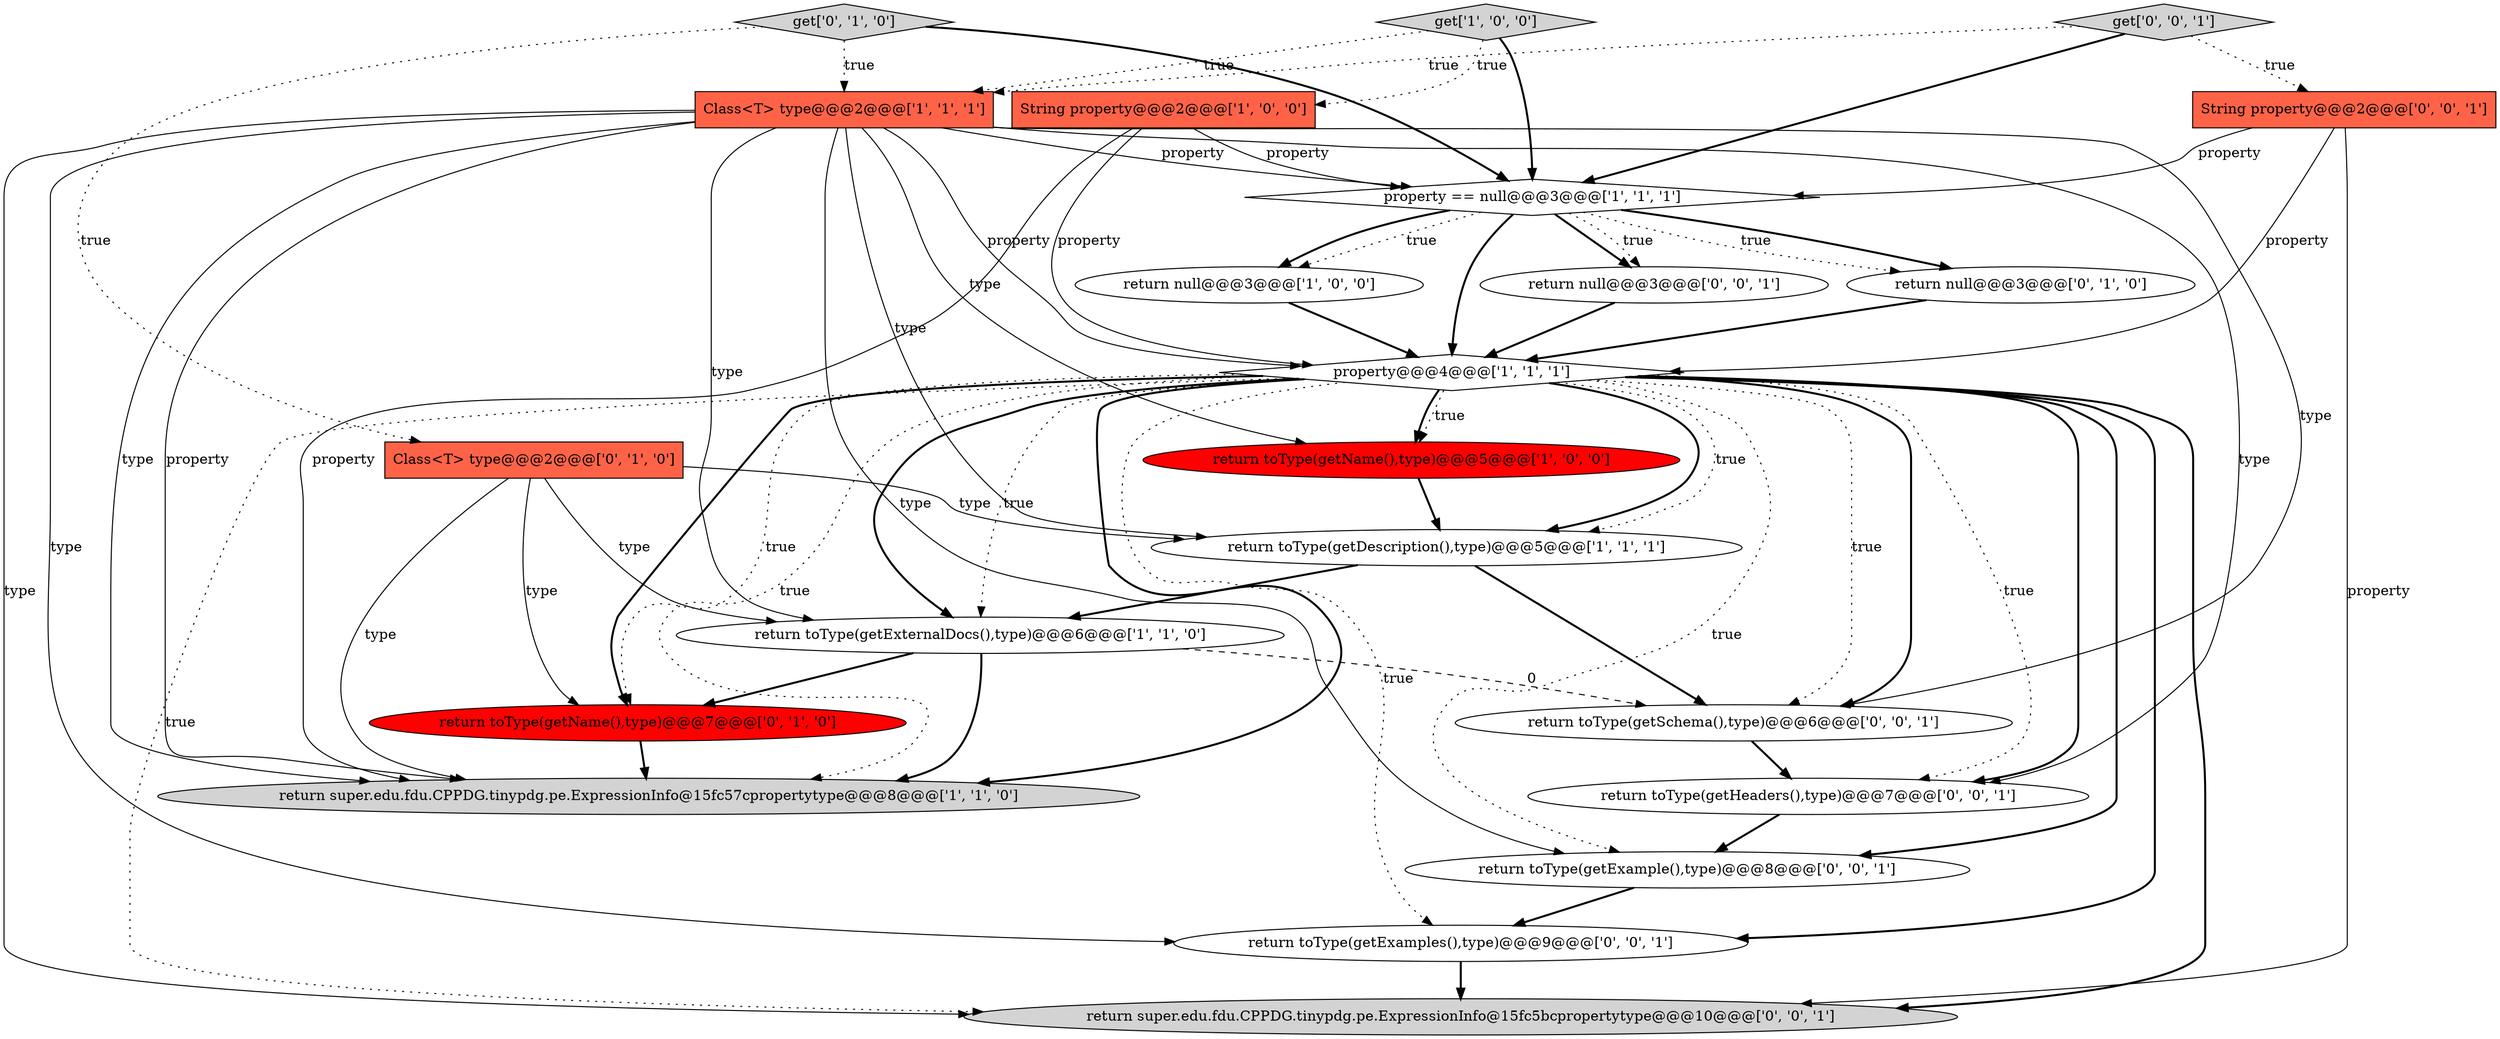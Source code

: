 digraph {
6 [style = filled, label = "return toType(getDescription(),type)@@@5@@@['1', '1', '1']", fillcolor = white, shape = ellipse image = "AAA0AAABBB1BBB"];
5 [style = filled, label = "return null@@@3@@@['1', '0', '0']", fillcolor = white, shape = ellipse image = "AAA0AAABBB1BBB"];
1 [style = filled, label = "get['1', '0', '0']", fillcolor = lightgray, shape = diamond image = "AAA0AAABBB1BBB"];
15 [style = filled, label = "return toType(getSchema(),type)@@@6@@@['0', '0', '1']", fillcolor = white, shape = ellipse image = "AAA0AAABBB3BBB"];
7 [style = filled, label = "property == null@@@3@@@['1', '1', '1']", fillcolor = white, shape = diamond image = "AAA0AAABBB1BBB"];
3 [style = filled, label = "property@@@4@@@['1', '1', '1']", fillcolor = white, shape = diamond image = "AAA0AAABBB1BBB"];
19 [style = filled, label = "String property@@@2@@@['0', '0', '1']", fillcolor = tomato, shape = box image = "AAA0AAABBB3BBB"];
16 [style = filled, label = "return toType(getExamples(),type)@@@9@@@['0', '0', '1']", fillcolor = white, shape = ellipse image = "AAA0AAABBB3BBB"];
10 [style = filled, label = "return toType(getName(),type)@@@7@@@['0', '1', '0']", fillcolor = red, shape = ellipse image = "AAA1AAABBB2BBB"];
4 [style = filled, label = "Class<T> type@@@2@@@['1', '1', '1']", fillcolor = tomato, shape = box image = "AAA0AAABBB1BBB"];
20 [style = filled, label = "return toType(getExample(),type)@@@8@@@['0', '0', '1']", fillcolor = white, shape = ellipse image = "AAA0AAABBB3BBB"];
14 [style = filled, label = "return null@@@3@@@['0', '0', '1']", fillcolor = white, shape = ellipse image = "AAA0AAABBB3BBB"];
2 [style = filled, label = "String property@@@2@@@['1', '0', '0']", fillcolor = tomato, shape = box image = "AAA0AAABBB1BBB"];
21 [style = filled, label = "return super.edu.fdu.CPPDG.tinypdg.pe.ExpressionInfo@15fc5bcpropertytype@@@10@@@['0', '0', '1']", fillcolor = lightgray, shape = ellipse image = "AAA0AAABBB3BBB"];
18 [style = filled, label = "return toType(getHeaders(),type)@@@7@@@['0', '0', '1']", fillcolor = white, shape = ellipse image = "AAA0AAABBB3BBB"];
12 [style = filled, label = "Class<T> type@@@2@@@['0', '1', '0']", fillcolor = tomato, shape = box image = "AAA0AAABBB2BBB"];
11 [style = filled, label = "return null@@@3@@@['0', '1', '0']", fillcolor = white, shape = ellipse image = "AAA0AAABBB2BBB"];
0 [style = filled, label = "return toType(getExternalDocs(),type)@@@6@@@['1', '1', '0']", fillcolor = white, shape = ellipse image = "AAA0AAABBB1BBB"];
9 [style = filled, label = "return super.edu.fdu.CPPDG.tinypdg.pe.ExpressionInfo@15fc57cpropertytype@@@8@@@['1', '1', '0']", fillcolor = lightgray, shape = ellipse image = "AAA0AAABBB1BBB"];
8 [style = filled, label = "return toType(getName(),type)@@@5@@@['1', '0', '0']", fillcolor = red, shape = ellipse image = "AAA1AAABBB1BBB"];
17 [style = filled, label = "get['0', '0', '1']", fillcolor = lightgray, shape = diamond image = "AAA0AAABBB3BBB"];
13 [style = filled, label = "get['0', '1', '0']", fillcolor = lightgray, shape = diamond image = "AAA0AAABBB2BBB"];
5->3 [style = bold, label=""];
14->3 [style = bold, label=""];
4->21 [style = solid, label="type"];
4->9 [style = solid, label="property"];
0->9 [style = bold, label=""];
7->11 [style = bold, label=""];
2->7 [style = solid, label="property"];
13->12 [style = dotted, label="true"];
2->3 [style = solid, label="property"];
12->10 [style = solid, label="type"];
19->3 [style = solid, label="property"];
17->4 [style = dotted, label="true"];
3->10 [style = dotted, label="true"];
0->15 [style = dashed, label="0"];
4->16 [style = solid, label="type"];
3->6 [style = bold, label=""];
4->3 [style = solid, label="property"];
4->0 [style = solid, label="type"];
8->6 [style = bold, label=""];
1->4 [style = dotted, label="true"];
6->0 [style = bold, label=""];
3->15 [style = bold, label=""];
19->21 [style = solid, label="property"];
3->9 [style = dotted, label="true"];
19->7 [style = solid, label="property"];
4->9 [style = solid, label="type"];
3->6 [style = dotted, label="true"];
3->16 [style = bold, label=""];
1->7 [style = bold, label=""];
12->6 [style = solid, label="type"];
4->6 [style = solid, label="type"];
4->20 [style = solid, label="type"];
7->3 [style = bold, label=""];
3->0 [style = bold, label=""];
6->15 [style = bold, label=""];
15->18 [style = bold, label=""];
7->5 [style = dotted, label="true"];
7->14 [style = bold, label=""];
3->18 [style = bold, label=""];
17->7 [style = bold, label=""];
3->9 [style = bold, label=""];
3->10 [style = bold, label=""];
18->20 [style = bold, label=""];
7->5 [style = bold, label=""];
0->10 [style = bold, label=""];
3->20 [style = bold, label=""];
20->16 [style = bold, label=""];
12->0 [style = solid, label="type"];
4->15 [style = solid, label="type"];
7->11 [style = dotted, label="true"];
11->3 [style = bold, label=""];
4->7 [style = solid, label="property"];
3->21 [style = dotted, label="true"];
13->7 [style = bold, label=""];
3->8 [style = bold, label=""];
3->18 [style = dotted, label="true"];
3->15 [style = dotted, label="true"];
16->21 [style = bold, label=""];
4->8 [style = solid, label="type"];
17->19 [style = dotted, label="true"];
3->0 [style = dotted, label="true"];
3->21 [style = bold, label=""];
10->9 [style = bold, label=""];
2->9 [style = solid, label="property"];
12->9 [style = solid, label="type"];
1->2 [style = dotted, label="true"];
3->8 [style = dotted, label="true"];
3->16 [style = dotted, label="true"];
13->4 [style = dotted, label="true"];
3->20 [style = dotted, label="true"];
4->18 [style = solid, label="type"];
7->14 [style = dotted, label="true"];
}
